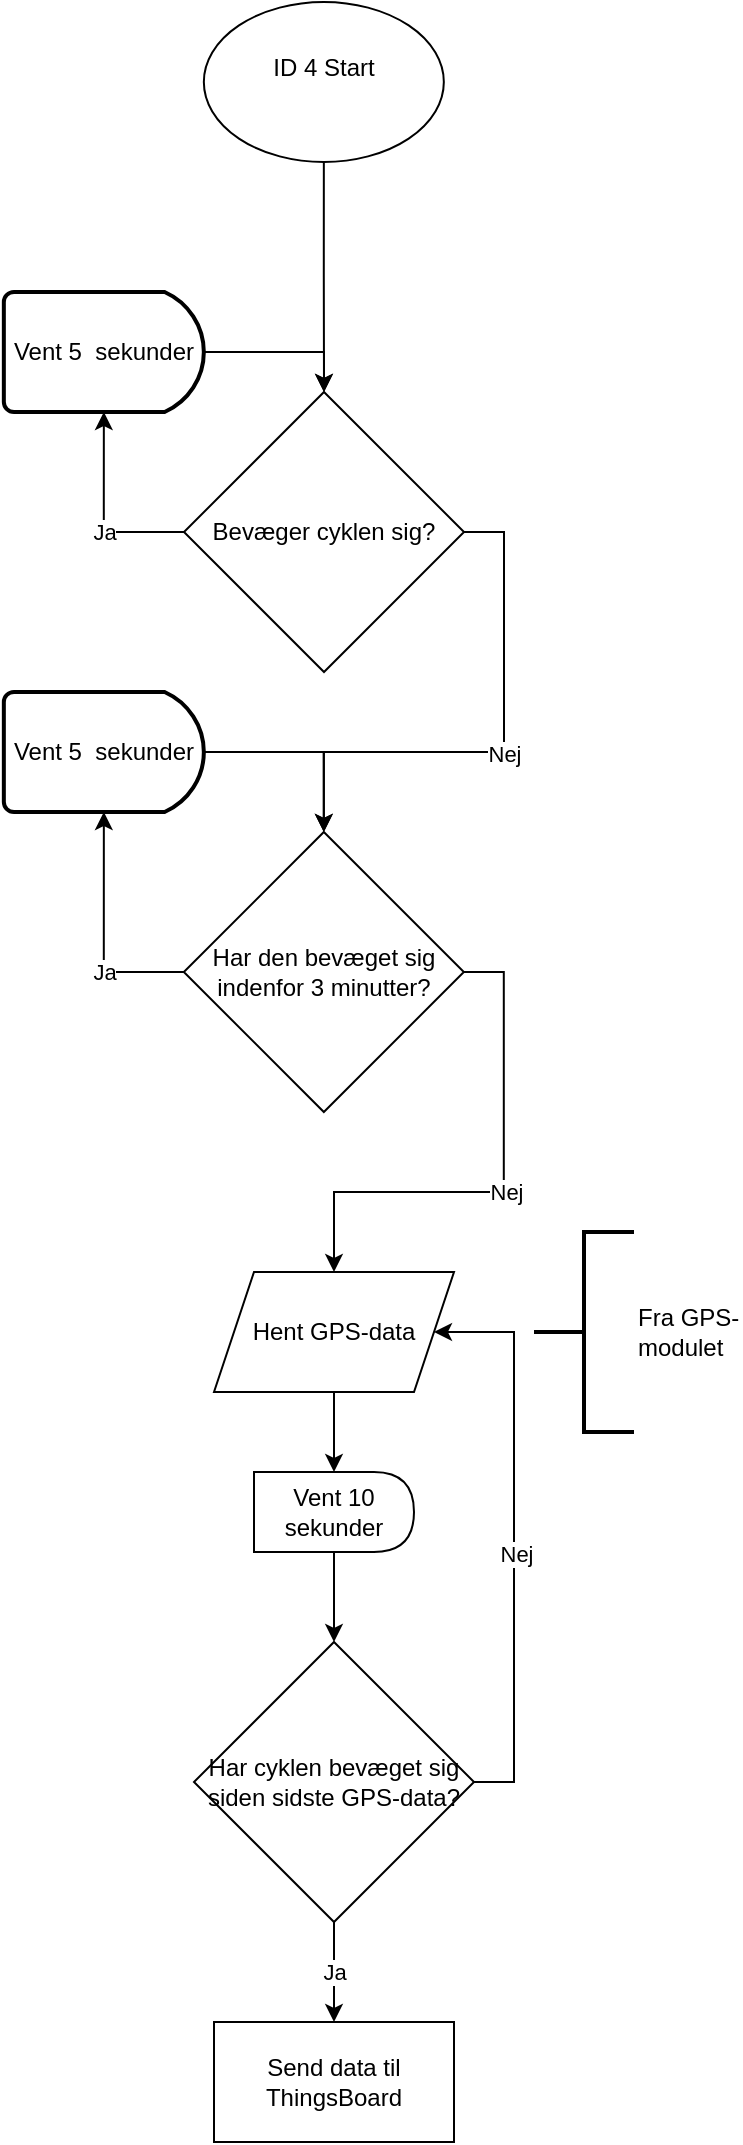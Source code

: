 <mxfile version="24.9.3">
  <diagram name="Side-1" id="5QCO7v8JLTxfKbGBEfMo">
    <mxGraphModel dx="-367" dy="417" grid="1" gridSize="10" guides="1" tooltips="1" connect="1" arrows="1" fold="1" page="1" pageScale="1" pageWidth="10" pageHeight="10" math="0" shadow="0">
      <root>
        <mxCell id="0" />
        <mxCell id="1" parent="0" />
        <mxCell id="t8NLzMtJUix6vNuB-qDw-4" style="edgeStyle=orthogonalEdgeStyle;rounded=0;orthogonalLoop=1;jettySize=auto;html=1;exitX=0;exitY=0.5;exitDx=0;exitDy=0;entryX=0;entryY=0.5;entryDx=0;entryDy=0;" parent="1" edge="1">
          <mxGeometry relative="1" as="geometry">
            <mxPoint x="335" y="635" as="sourcePoint" />
            <Array as="points">
              <mxPoint x="315" y="635" />
              <mxPoint x="315" y="270" />
            </Array>
          </mxGeometry>
        </mxCell>
        <mxCell id="t8NLzMtJUix6vNuB-qDw-5" style="edgeStyle=orthogonalEdgeStyle;rounded=0;orthogonalLoop=1;jettySize=auto;html=1;exitX=0;exitY=0.5;exitDx=0;exitDy=0;entryX=0;entryY=0.5;entryDx=0;entryDy=0;" parent="1" edge="1">
          <mxGeometry relative="1" as="geometry">
            <mxPoint x="335" y="850" as="sourcePoint" />
            <Array as="points">
              <mxPoint x="315" y="850" />
              <mxPoint x="315" y="270" />
            </Array>
          </mxGeometry>
        </mxCell>
        <mxCell id="t8NLzMtJUix6vNuB-qDw-3" style="edgeStyle=orthogonalEdgeStyle;rounded=0;orthogonalLoop=1;jettySize=auto;html=1;exitX=0;exitY=0.5;exitDx=0;exitDy=0;entryX=0;entryY=0.5;entryDx=0;entryDy=0;" parent="1" edge="1">
          <mxGeometry relative="1" as="geometry">
            <mxPoint x="335" y="420" as="sourcePoint" />
            <Array as="points">
              <mxPoint x="315" y="420" />
              <mxPoint x="315" y="270" />
            </Array>
          </mxGeometry>
        </mxCell>
        <mxCell id="t8NLzMtJUix6vNuB-qDw-6" value="" style="edgeStyle=orthogonalEdgeStyle;rounded=0;orthogonalLoop=1;jettySize=auto;html=1;entryX=0.5;entryY=0;entryDx=0;entryDy=0;" parent="1" source="t8NLzMtJUix6vNuB-qDw-7" target="t8NLzMtJUix6vNuB-qDw-21" edge="1">
          <mxGeometry relative="1" as="geometry">
            <mxPoint x="939.92" y="250" as="targetPoint" />
          </mxGeometry>
        </mxCell>
        <mxCell id="t8NLzMtJUix6vNuB-qDw-7" value="&lt;div&gt;ID 4 Start&lt;/div&gt;&lt;div&gt;&lt;br&gt;&lt;/div&gt;" style="ellipse;whiteSpace=wrap;html=1;" parent="1" vertex="1">
          <mxGeometry x="879.92" y="140" width="120" height="80" as="geometry" />
        </mxCell>
        <mxCell id="t8NLzMtJUix6vNuB-qDw-34" style="edgeStyle=orthogonalEdgeStyle;rounded=0;orthogonalLoop=1;jettySize=auto;html=1;exitX=1;exitY=0.5;exitDx=0;exitDy=0;entryX=0.5;entryY=0;entryDx=0;entryDy=0;" parent="1" source="t8NLzMtJUix6vNuB-qDw-21" target="t8NLzMtJUix6vNuB-qDw-40" edge="1">
          <mxGeometry relative="1" as="geometry">
            <mxPoint x="939.92" y="535" as="targetPoint" />
          </mxGeometry>
        </mxCell>
        <mxCell id="t8NLzMtJUix6vNuB-qDw-55" value="Nej" style="edgeLabel;html=1;align=center;verticalAlign=middle;resizable=0;points=[];" parent="t8NLzMtJUix6vNuB-qDw-34" vertex="1" connectable="0">
          <mxGeometry x="-0.198" y="-2" relative="1" as="geometry">
            <mxPoint x="2" y="26" as="offset" />
          </mxGeometry>
        </mxCell>
        <mxCell id="t8NLzMtJUix6vNuB-qDw-21" value="Bevæger cyklen sig?" style="rhombus;whiteSpace=wrap;html=1;" parent="1" vertex="1">
          <mxGeometry x="870" y="335" width="140" height="140" as="geometry" />
        </mxCell>
        <mxCell id="t8NLzMtJUix6vNuB-qDw-30" style="edgeStyle=orthogonalEdgeStyle;rounded=0;orthogonalLoop=1;jettySize=auto;html=1;exitX=1;exitY=0.5;exitDx=0;exitDy=0;exitPerimeter=0;entryX=0.5;entryY=0;entryDx=0;entryDy=0;" parent="1" source="t8NLzMtJUix6vNuB-qDw-28" target="t8NLzMtJUix6vNuB-qDw-21" edge="1">
          <mxGeometry relative="1" as="geometry" />
        </mxCell>
        <mxCell id="t8NLzMtJUix6vNuB-qDw-28" value="Vent 5&amp;nbsp; sekunder" style="strokeWidth=2;html=1;shape=mxgraph.flowchart.delay;whiteSpace=wrap;" parent="1" vertex="1">
          <mxGeometry x="779.92" y="285" width="100" height="60" as="geometry" />
        </mxCell>
        <mxCell id="t8NLzMtJUix6vNuB-qDw-29" style="edgeStyle=orthogonalEdgeStyle;rounded=0;orthogonalLoop=1;jettySize=auto;html=1;exitX=0;exitY=0.5;exitDx=0;exitDy=0;entryX=0.5;entryY=1;entryDx=0;entryDy=0;entryPerimeter=0;" parent="1" source="t8NLzMtJUix6vNuB-qDw-21" target="t8NLzMtJUix6vNuB-qDw-28" edge="1">
          <mxGeometry relative="1" as="geometry" />
        </mxCell>
        <mxCell id="t8NLzMtJUix6vNuB-qDw-32" value="&lt;div&gt;Ja&lt;/div&gt;" style="edgeLabel;html=1;align=center;verticalAlign=middle;resizable=0;points=[];" parent="t8NLzMtJUix6vNuB-qDw-29" vertex="1" connectable="0">
          <mxGeometry x="-0.34" relative="1" as="geometry">
            <mxPoint x="-7" as="offset" />
          </mxGeometry>
        </mxCell>
        <mxCell id="t8NLzMtJUix6vNuB-qDw-37" style="edgeStyle=orthogonalEdgeStyle;rounded=0;orthogonalLoop=1;jettySize=auto;html=1;exitX=1;exitY=0.5;exitDx=0;exitDy=0;exitPerimeter=0;entryX=0.5;entryY=0;entryDx=0;entryDy=0;" parent="1" source="t8NLzMtJUix6vNuB-qDw-35" target="t8NLzMtJUix6vNuB-qDw-40" edge="1">
          <mxGeometry relative="1" as="geometry">
            <mxPoint x="940" y="650" as="targetPoint" />
          </mxGeometry>
        </mxCell>
        <mxCell id="t8NLzMtJUix6vNuB-qDw-35" value="Vent 5&amp;nbsp; sekunder" style="strokeWidth=2;html=1;shape=mxgraph.flowchart.delay;whiteSpace=wrap;" parent="1" vertex="1">
          <mxGeometry x="779.92" y="485" width="100" height="60" as="geometry" />
        </mxCell>
        <mxCell id="t8NLzMtJUix6vNuB-qDw-36" style="edgeStyle=orthogonalEdgeStyle;rounded=0;orthogonalLoop=1;jettySize=auto;html=1;exitX=0;exitY=0.5;exitDx=0;exitDy=0;entryX=0.5;entryY=1;entryDx=0;entryDy=0;entryPerimeter=0;" parent="1" source="t8NLzMtJUix6vNuB-qDw-40" target="t8NLzMtJUix6vNuB-qDw-35" edge="1">
          <mxGeometry relative="1" as="geometry">
            <mxPoint x="872.42" y="602.5" as="sourcePoint" />
          </mxGeometry>
        </mxCell>
        <mxCell id="t8NLzMtJUix6vNuB-qDw-38" value="Ja" style="edgeLabel;html=1;align=center;verticalAlign=middle;resizable=0;points=[];" parent="t8NLzMtJUix6vNuB-qDw-36" vertex="1" connectable="0">
          <mxGeometry x="0.06" y="1" relative="1" as="geometry">
            <mxPoint x="1" y="23" as="offset" />
          </mxGeometry>
        </mxCell>
        <mxCell id="t8NLzMtJUix6vNuB-qDw-52" style="edgeStyle=orthogonalEdgeStyle;rounded=0;orthogonalLoop=1;jettySize=auto;html=1;exitX=1;exitY=0.5;exitDx=0;exitDy=0;entryX=0.5;entryY=0;entryDx=0;entryDy=0;" parent="1" source="t8NLzMtJUix6vNuB-qDw-40" target="t8NLzMtJUix6vNuB-qDw-54" edge="1">
          <mxGeometry relative="1" as="geometry">
            <mxPoint x="939.92" y="772.5" as="targetPoint" />
          </mxGeometry>
        </mxCell>
        <mxCell id="t8NLzMtJUix6vNuB-qDw-53" value="Nej" style="edgeLabel;html=1;align=center;verticalAlign=middle;resizable=0;points=[];" parent="t8NLzMtJUix6vNuB-qDw-52" vertex="1" connectable="0">
          <mxGeometry x="0.17" y="1" relative="1" as="geometry">
            <mxPoint x="20" y="-1" as="offset" />
          </mxGeometry>
        </mxCell>
        <mxCell id="t8NLzMtJUix6vNuB-qDw-40" value="Har den bevæget sig indenfor 3 minutter?" style="rhombus;whiteSpace=wrap;html=1;" parent="1" vertex="1">
          <mxGeometry x="869.92" y="555" width="140" height="140" as="geometry" />
        </mxCell>
        <mxCell id="t8NLzMtJUix6vNuB-qDw-60" style="edgeStyle=orthogonalEdgeStyle;rounded=0;orthogonalLoop=1;jettySize=auto;html=1;exitX=0.5;exitY=1;exitDx=0;exitDy=0;entryX=0.5;entryY=0;entryDx=0;entryDy=0;" parent="1" source="t8NLzMtJUix6vNuB-qDw-54" target="t8NLzMtJUix6vNuB-qDw-59" edge="1">
          <mxGeometry relative="1" as="geometry" />
        </mxCell>
        <mxCell id="t8NLzMtJUix6vNuB-qDw-54" value="Hent GPS-data" style="shape=parallelogram;perimeter=parallelogramPerimeter;whiteSpace=wrap;html=1;fixedSize=1;" parent="1" vertex="1">
          <mxGeometry x="885" y="775" width="120" height="60" as="geometry" />
        </mxCell>
        <mxCell id="t8NLzMtJUix6vNuB-qDw-62" style="edgeStyle=orthogonalEdgeStyle;rounded=0;orthogonalLoop=1;jettySize=auto;html=1;exitX=0.5;exitY=1;exitDx=0;exitDy=0;entryX=0.5;entryY=0;entryDx=0;entryDy=0;" parent="1" source="t8NLzMtJUix6vNuB-qDw-59" target="t8NLzMtJUix6vNuB-qDw-61" edge="1">
          <mxGeometry relative="1" as="geometry" />
        </mxCell>
        <mxCell id="t8NLzMtJUix6vNuB-qDw-59" value="Vent 10 sekunder" style="shape=delay;whiteSpace=wrap;html=1;" parent="1" vertex="1">
          <mxGeometry x="905" y="875" width="80" height="40" as="geometry" />
        </mxCell>
        <mxCell id="t8NLzMtJUix6vNuB-qDw-63" style="edgeStyle=orthogonalEdgeStyle;rounded=0;orthogonalLoop=1;jettySize=auto;html=1;exitX=1;exitY=0.5;exitDx=0;exitDy=0;entryX=1;entryY=0.5;entryDx=0;entryDy=0;" parent="1" source="t8NLzMtJUix6vNuB-qDw-61" target="t8NLzMtJUix6vNuB-qDw-54" edge="1">
          <mxGeometry relative="1" as="geometry">
            <Array as="points">
              <mxPoint x="1035" y="1030" />
              <mxPoint x="1035" y="805" />
            </Array>
          </mxGeometry>
        </mxCell>
        <mxCell id="t8NLzMtJUix6vNuB-qDw-64" value="Nej" style="edgeLabel;html=1;align=center;verticalAlign=middle;resizable=0;points=[];" parent="t8NLzMtJUix6vNuB-qDw-63" vertex="1" connectable="0">
          <mxGeometry x="-0.055" y="-1" relative="1" as="geometry">
            <mxPoint as="offset" />
          </mxGeometry>
        </mxCell>
        <mxCell id="t8NLzMtJUix6vNuB-qDw-66" style="edgeStyle=orthogonalEdgeStyle;rounded=0;orthogonalLoop=1;jettySize=auto;html=1;exitX=0.5;exitY=1;exitDx=0;exitDy=0;entryX=0.5;entryY=0;entryDx=0;entryDy=0;" parent="1" source="t8NLzMtJUix6vNuB-qDw-61" target="t8NLzMtJUix6vNuB-qDw-65" edge="1">
          <mxGeometry relative="1" as="geometry" />
        </mxCell>
        <mxCell id="wt8gnzURPWGUX9V3AWWs-1" value="Ja" style="edgeLabel;html=1;align=center;verticalAlign=middle;resizable=0;points=[];" vertex="1" connectable="0" parent="t8NLzMtJUix6vNuB-qDw-66">
          <mxGeometry x="-0.008" relative="1" as="geometry">
            <mxPoint as="offset" />
          </mxGeometry>
        </mxCell>
        <mxCell id="t8NLzMtJUix6vNuB-qDw-61" value="Har cyklen bevæget sig siden sidste GPS-data?" style="rhombus;whiteSpace=wrap;html=1;" parent="1" vertex="1">
          <mxGeometry x="875" y="960" width="140" height="140" as="geometry" />
        </mxCell>
        <mxCell id="t8NLzMtJUix6vNuB-qDw-65" value="&lt;div&gt;Send data til&lt;/div&gt;&lt;div&gt;ThingsBoard&lt;br&gt;&lt;/div&gt;" style="rounded=0;whiteSpace=wrap;html=1;" parent="1" vertex="1">
          <mxGeometry x="885" y="1150" width="120" height="60" as="geometry" />
        </mxCell>
        <mxCell id="wt8gnzURPWGUX9V3AWWs-2" value="&lt;div&gt;Fra GPS-&lt;/div&gt;&lt;div&gt;modulet&lt;/div&gt;" style="strokeWidth=2;html=1;shape=mxgraph.flowchart.annotation_2;align=left;labelPosition=right;pointerEvents=1;" vertex="1" parent="1">
          <mxGeometry x="1045" y="755" width="50" height="100" as="geometry" />
        </mxCell>
      </root>
    </mxGraphModel>
  </diagram>
</mxfile>
